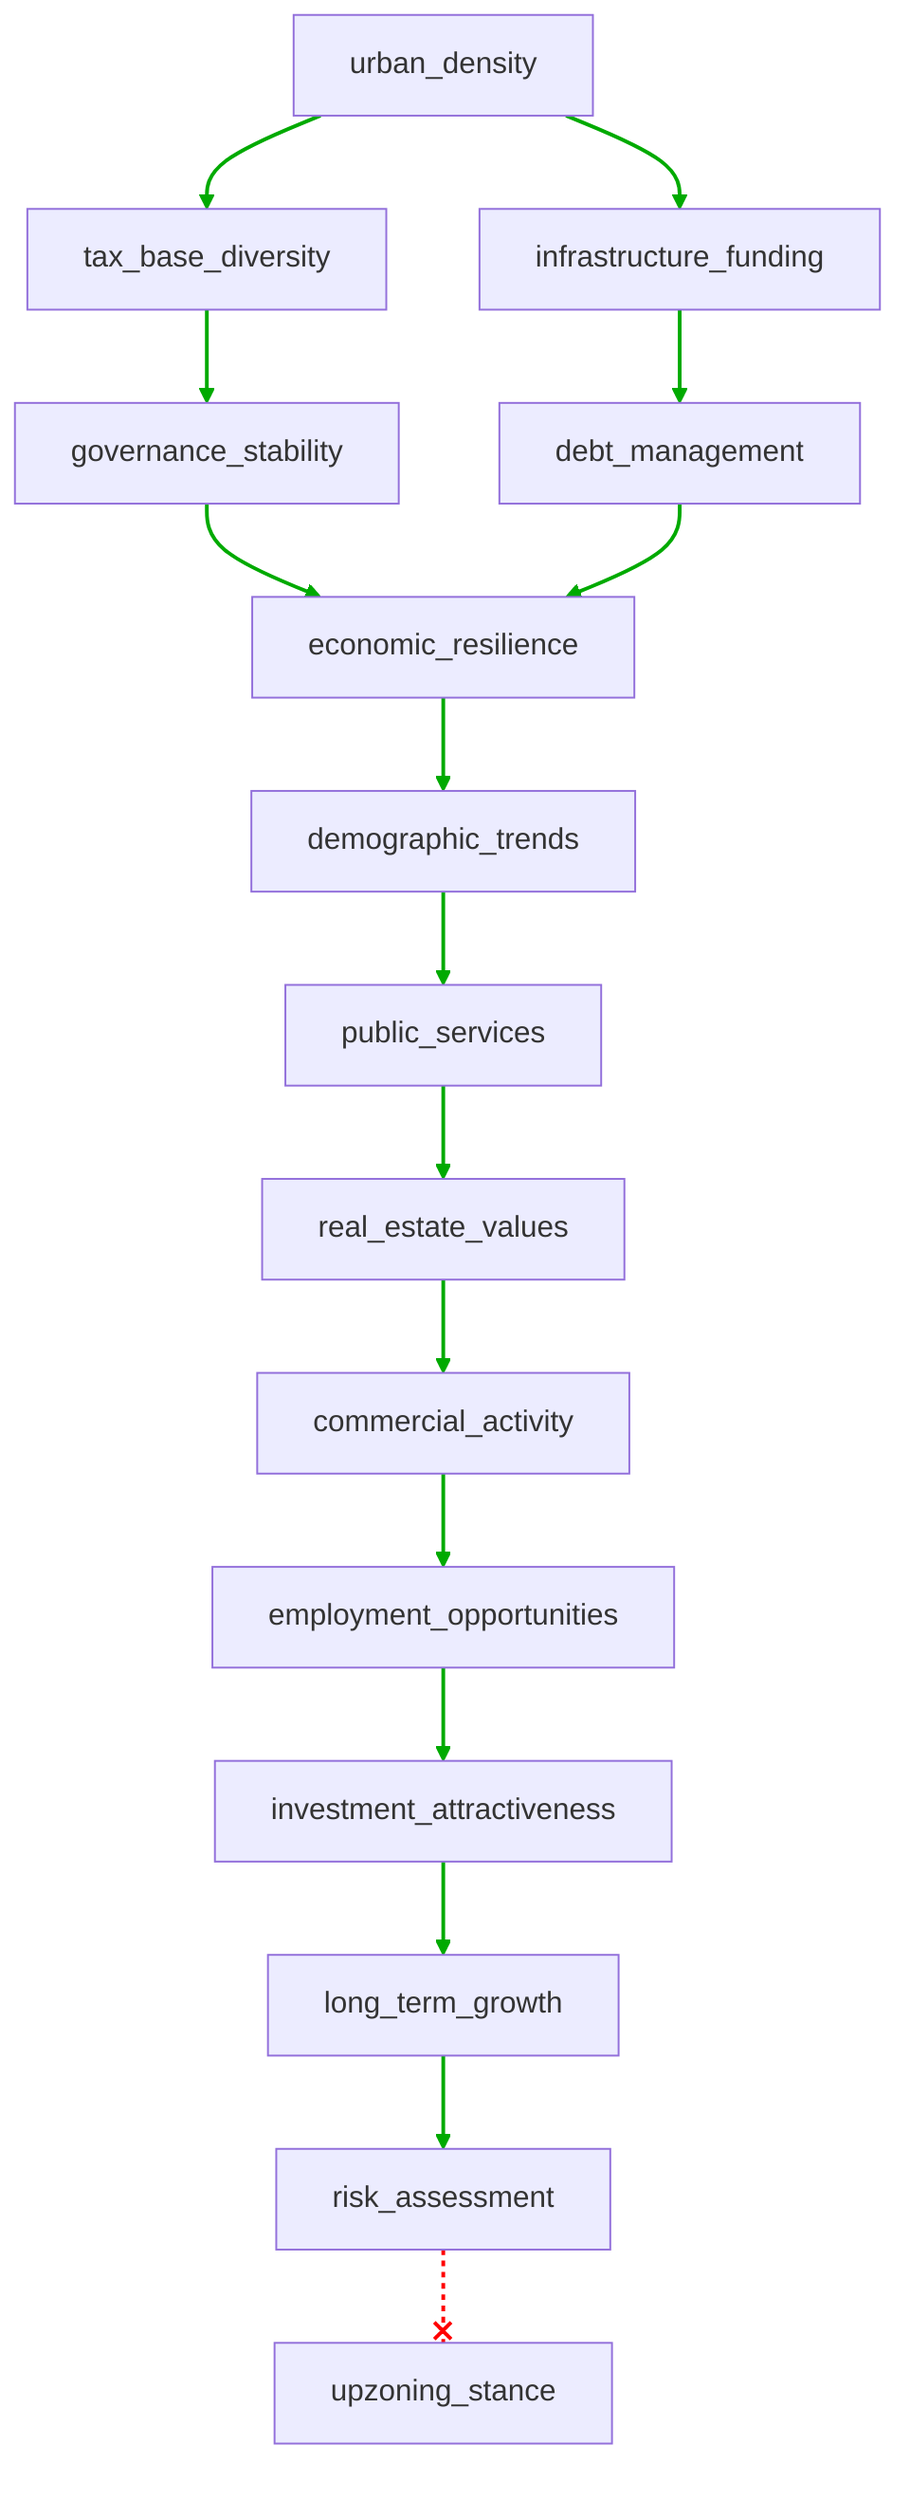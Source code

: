 flowchart TD
n1[urban_density]
n2[tax_base_diversity]
n3[infrastructure_funding]
n4[governance_stability]
n5[debt_management]
n6[economic_resilience]
n7[demographic_trends]
n8[public_services]
n9[real_estate_values]
n10[commercial_activity]
n11[employment_opportunities]
n12[investment_attractiveness]
n13[long_term_growth]
n14[risk_assessment]
n15[upzoning_stance]
n1 --> n2
n1 --> n3
n2 --> n4
n3 --> n5
n4 --> n6
n5 --> n6
n6 --> n7
n7 --> n8
n8 --> n9
n9 --> n10
n10 --> n11
n11 --> n12
n12 --> n13
n13 --> n14
n14 --x n15
linkStyle 0 stroke:#00AA00,stroke-width:2px
linkStyle 1 stroke:#00AA00,stroke-width:2px
linkStyle 2 stroke:#00AA00,stroke-width:2px
linkStyle 3 stroke:#00AA00,stroke-width:2px
linkStyle 4 stroke:#00AA00,stroke-width:2px
linkStyle 5 stroke:#00AA00,stroke-width:2px
linkStyle 6 stroke:#00AA00,stroke-width:2px
linkStyle 7 stroke:#00AA00,stroke-width:2px
linkStyle 8 stroke:#00AA00,stroke-width:2px
linkStyle 9 stroke:#00AA00,stroke-width:2px
linkStyle 10 stroke:#00AA00,stroke-width:2px
linkStyle 11 stroke:#00AA00,stroke-width:2px
linkStyle 12 stroke:#00AA00,stroke-width:2px
linkStyle 13 stroke:#00AA00,stroke-width:2px
linkStyle 14 stroke:#FF0000,stroke-dasharray:3,stroke-width:2px